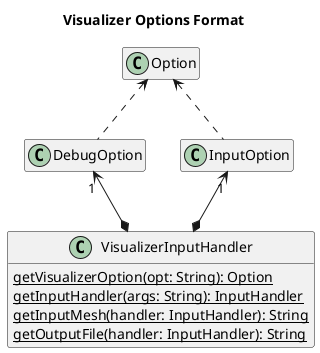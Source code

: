 @startuml

hide empty members
skinparam linetype polyline

title "Visualizer Options Format"

class Option {}

class DebugOption{}
class InputOption {}

class VisualizerInputHandler {
    {static} getVisualizerOption(opt: String): Option
    {static} getInputHandler(args: String): InputHandler
    {static} getInputMesh(handler: InputHandler): String
    {static} getOutputFile(handler: InputHandler): String
}


Option <-[dashed]- DebugOption
Option <-[dashed]- InputOption

DebugOption             "1" <--*        VisualizerInputHandler
InputOption             "1" <--*        VisualizerInputHandler

@enduml